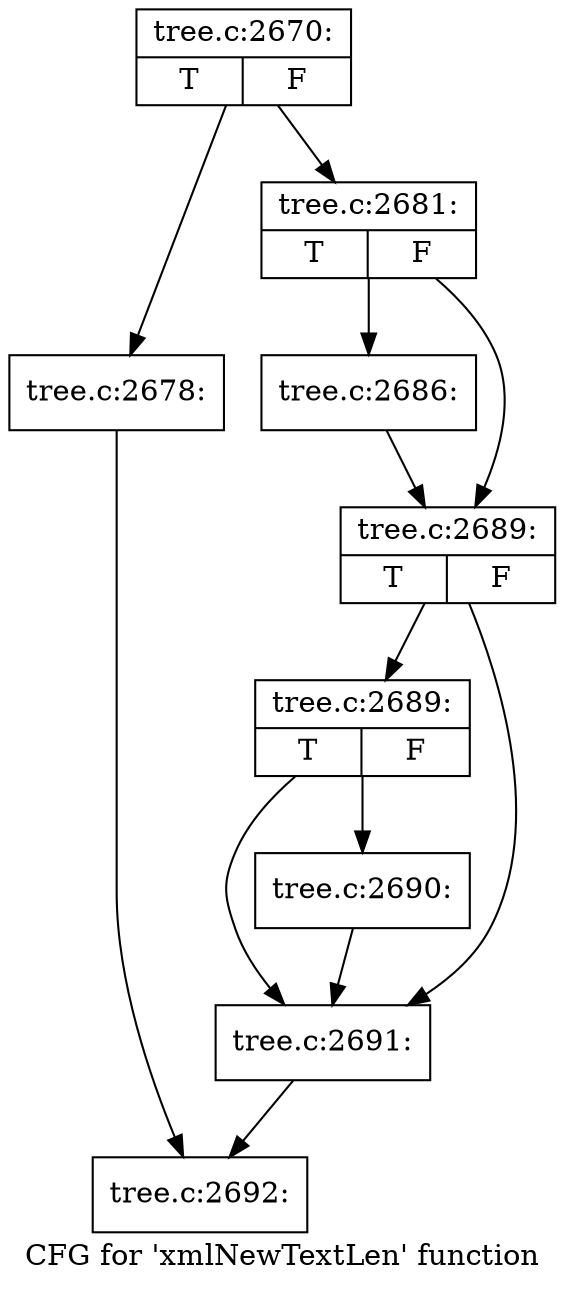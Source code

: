 digraph "CFG for 'xmlNewTextLen' function" {
	label="CFG for 'xmlNewTextLen' function";

	Node0x55ad0baf3e40 [shape=record,label="{tree.c:2670:|{<s0>T|<s1>F}}"];
	Node0x55ad0baf3e40 -> Node0x55ad0b8bdb40;
	Node0x55ad0baf3e40 -> Node0x55ad0b8bdb90;
	Node0x55ad0b8bdb40 [shape=record,label="{tree.c:2678:}"];
	Node0x55ad0b8bdb40 -> Node0x55ad0ba58fd0;
	Node0x55ad0b8bdb90 [shape=record,label="{tree.c:2681:|{<s0>T|<s1>F}}"];
	Node0x55ad0b8bdb90 -> Node0x55ad0bb05ff0;
	Node0x55ad0b8bdb90 -> Node0x55ad0bb06040;
	Node0x55ad0bb05ff0 [shape=record,label="{tree.c:2686:}"];
	Node0x55ad0bb05ff0 -> Node0x55ad0bb06040;
	Node0x55ad0bb06040 [shape=record,label="{tree.c:2689:|{<s0>T|<s1>F}}"];
	Node0x55ad0bb06040 -> Node0x55ad0bb067f0;
	Node0x55ad0bb06040 -> Node0x55ad0bb067a0;
	Node0x55ad0bb067f0 [shape=record,label="{tree.c:2689:|{<s0>T|<s1>F}}"];
	Node0x55ad0bb067f0 -> Node0x55ad0bb06750;
	Node0x55ad0bb067f0 -> Node0x55ad0bb067a0;
	Node0x55ad0bb06750 [shape=record,label="{tree.c:2690:}"];
	Node0x55ad0bb06750 -> Node0x55ad0bb067a0;
	Node0x55ad0bb067a0 [shape=record,label="{tree.c:2691:}"];
	Node0x55ad0bb067a0 -> Node0x55ad0ba58fd0;
	Node0x55ad0ba58fd0 [shape=record,label="{tree.c:2692:}"];
}
